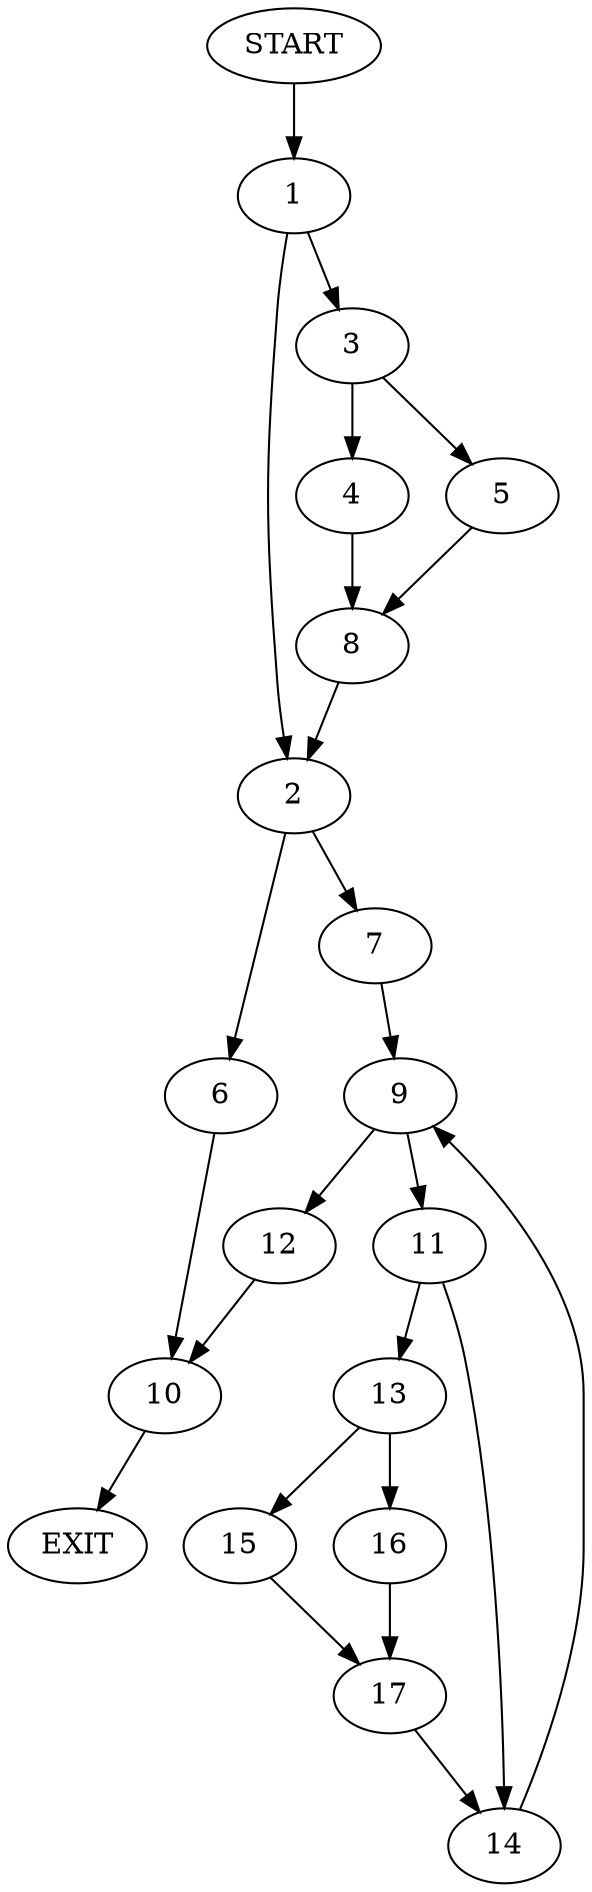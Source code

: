 digraph {
0 [label="START"]
18 [label="EXIT"]
0 -> 1
1 -> 2
1 -> 3
3 -> 4
3 -> 5
2 -> 6
2 -> 7
4 -> 8
5 -> 8
8 -> 2
7 -> 9
6 -> 10
9 -> 11
9 -> 12
11 -> 13
11 -> 14
12 -> 10
13 -> 15
13 -> 16
14 -> 9
15 -> 17
16 -> 17
17 -> 14
10 -> 18
}
